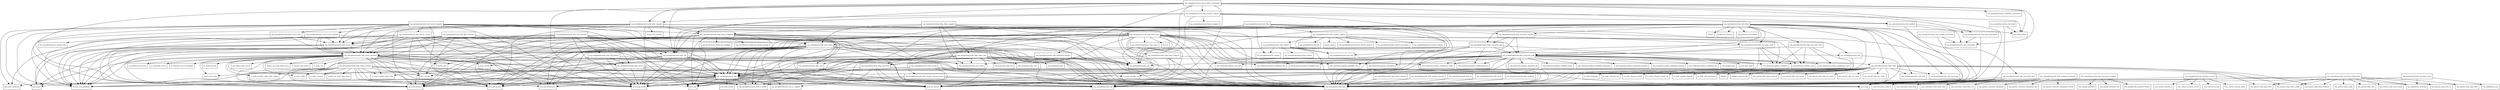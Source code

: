 digraph spring_web_5_0_2_RELEASE_package_dependencies {
  node [shape = box, fontsize=10.0];
  org_springframework_http -> java_lang;
  org_springframework_http -> java_lang_invoke;
  org_springframework_http -> java_nio_charset;
  org_springframework_http -> java_time;
  org_springframework_http -> java_time_format;
  org_springframework_http -> java_time_temporal;
  org_springframework_http -> java_util;
  org_springframework_http -> java_util_function;
  org_springframework_http -> java_util_stream;
  org_springframework_http -> org_reactivestreams;
  org_springframework_http -> org_springframework_core_io_buffer;
  org_springframework_http -> org_springframework_core_io_support;
  org_springframework_http -> org_springframework_lang;
  org_springframework_http -> org_springframework_util;
  org_springframework_http -> reactor_core_publisher;
  org_springframework_http_client -> io_netty_bootstrap;
  org_springframework_http_client -> io_netty_buffer;
  org_springframework_http_client -> io_netty_channel;
  org_springframework_http_client -> io_netty_channel_nio;
  org_springframework_http_client -> io_netty_channel_socket;
  org_springframework_http_client -> io_netty_channel_socket_nio;
  org_springframework_http_client -> io_netty_handler_codec_http;
  org_springframework_http_client -> io_netty_handler_ssl;
  org_springframework_http_client -> io_netty_handler_timeout;
  org_springframework_http_client -> io_netty_util_concurrent;
  org_springframework_http_client -> java_lang;
  org_springframework_http_client -> java_lang_invoke;
  org_springframework_http_client -> okhttp3;
  org_springframework_http_client -> okhttp3_internal_http;
  org_springframework_http_client -> org_apache_http_client_config;
  org_springframework_http_client -> org_apache_http_client_methods;
  org_springframework_http_client -> org_apache_http_client_protocol;
  org_springframework_http_client -> org_apache_http_concurrent;
  org_springframework_http_client -> org_apache_http_impl_client;
  org_springframework_http_client -> org_apache_http_impl_nio_client;
  org_springframework_http_client -> org_apache_http_nio_client;
  org_springframework_http_client -> org_apache_http_nio_entity;
  org_springframework_http_client -> org_springframework_core_task;
  org_springframework_http_client -> org_springframework_http;
  org_springframework_http_client -> org_springframework_lang;
  org_springframework_http_client -> org_springframework_util;
  org_springframework_http_client -> org_springframework_util_concurrent;
  org_springframework_http_client_reactive -> io_netty_buffer;
  org_springframework_http_client_reactive -> io_netty_channel;
  org_springframework_http_client_reactive -> io_netty_handler_codec_http;
  org_springframework_http_client_reactive -> io_netty_handler_codec_http_cookie;
  org_springframework_http_client_reactive -> java_lang_invoke;
  org_springframework_http_client_reactive -> java_nio_file;
  org_springframework_http_client_reactive -> java_util_function;
  org_springframework_http_client_reactive -> java_util_stream;
  org_springframework_http_client_reactive -> org_reactivestreams;
  org_springframework_http_client_reactive -> org_springframework_core_io_buffer;
  org_springframework_http_client_reactive -> org_springframework_http;
  org_springframework_http_client_reactive -> org_springframework_lang;
  org_springframework_http_client_reactive -> reactor_core_publisher;
  org_springframework_http_client_reactive -> reactor_ipc_netty;
  org_springframework_http_client_reactive -> reactor_ipc_netty_http_client;
  org_springframework_http_client_support -> java_nio_charset;
  org_springframework_http_client_support -> org_springframework_http;
  org_springframework_http_client_support -> org_springframework_http_client;
  org_springframework_http_client_support -> org_springframework_lang;
  org_springframework_http_client_support -> org_springframework_util;
  org_springframework_http_codec -> java_lang_invoke;
  org_springframework_http_codec -> java_nio_charset;
  org_springframework_http_codec -> java_time;
  org_springframework_http_codec -> java_util;
  org_springframework_http_codec -> java_util_function;
  org_springframework_http_codec -> java_util_stream;
  org_springframework_http_codec -> org_reactivestreams;
  org_springframework_http_codec -> org_springframework_core;
  org_springframework_http_codec -> org_springframework_core_codec;
  org_springframework_http_codec -> org_springframework_core_io_buffer;
  org_springframework_http_codec -> org_springframework_core_io_support;
  org_springframework_http_codec -> org_springframework_http;
  org_springframework_http_codec -> org_springframework_http_server_reactive;
  org_springframework_http_codec -> org_springframework_lang;
  org_springframework_http_codec -> org_springframework_util;
  org_springframework_http_codec -> reactor_core_publisher;
  org_springframework_http_codec_json -> com_fasterxml_jackson_annotation;
  org_springframework_http_codec_json -> com_fasterxml_jackson_core;
  org_springframework_http_codec_json -> com_fasterxml_jackson_core_async;
  org_springframework_http_codec_json -> com_fasterxml_jackson_core_util;
  org_springframework_http_codec_json -> com_fasterxml_jackson_databind;
  org_springframework_http_codec_json -> com_fasterxml_jackson_databind_exc;
  org_springframework_http_codec_json -> com_fasterxml_jackson_databind_type;
  org_springframework_http_codec_json -> com_fasterxml_jackson_databind_util;
  org_springframework_http_codec_json -> com_fasterxml_jackson_dataformat_smile;
  org_springframework_http_codec_json -> java_io;
  org_springframework_http_codec_json -> java_lang_invoke;
  org_springframework_http_codec_json -> java_nio_charset;
  org_springframework_http_codec_json -> java_util_function;
  org_springframework_http_codec_json -> java_util_stream;
  org_springframework_http_codec_json -> org_reactivestreams;
  org_springframework_http_codec_json -> org_springframework_core;
  org_springframework_http_codec_json -> org_springframework_core_codec;
  org_springframework_http_codec_json -> org_springframework_core_io_buffer;
  org_springframework_http_codec_json -> org_springframework_http_codec;
  org_springframework_http_codec_json -> org_springframework_http_converter_json;
  org_springframework_http_codec_json -> org_springframework_http_server_reactive;
  org_springframework_http_codec_json -> org_springframework_lang;
  org_springframework_http_codec_json -> org_springframework_util;
  org_springframework_http_codec_json -> reactor_core_publisher;
  org_springframework_http_codec_multipart -> java_lang_invoke;
  org_springframework_http_codec_multipart -> java_nio_charset;
  org_springframework_http_codec_multipart -> java_nio_file;
  org_springframework_http_codec_multipart -> java_util;
  org_springframework_http_codec_multipart -> java_util_function;
  org_springframework_http_codec_multipart -> java_util_stream;
  org_springframework_http_codec_multipart -> org_reactivestreams;
  org_springframework_http_codec_multipart -> org_springframework_core;
  org_springframework_http_codec_multipart -> org_springframework_core_codec;
  org_springframework_http_codec_multipart -> org_springframework_core_io_buffer;
  org_springframework_http_codec_multipart -> org_springframework_http;
  org_springframework_http_codec_multipart -> org_springframework_http_codec;
  org_springframework_http_codec_multipart -> org_springframework_lang;
  org_springframework_http_codec_multipart -> org_springframework_util;
  org_springframework_http_codec_multipart -> org_synchronoss_cloud_nio_multipart;
  org_springframework_http_codec_multipart -> org_synchronoss_cloud_nio_stream_storage;
  org_springframework_http_codec_multipart -> reactor_core;
  org_springframework_http_codec_multipart -> reactor_core_publisher;
  org_springframework_http_codec_support -> org_springframework_core;
  org_springframework_http_codec_support -> org_springframework_core_codec;
  org_springframework_http_codec_support -> org_springframework_http_codec;
  org_springframework_http_codec_support -> org_springframework_http_codec_json;
  org_springframework_http_codec_support -> org_springframework_http_codec_multipart;
  org_springframework_http_codec_support -> org_springframework_http_codec_xml;
  org_springframework_http_codec_support -> org_springframework_lang;
  org_springframework_http_codec_xml -> com_fasterxml_aalto;
  org_springframework_http_codec_xml -> com_fasterxml_aalto_evt;
  org_springframework_http_codec_xml -> com_fasterxml_aalto_stax;
  org_springframework_http_codec_xml -> java_lang_invoke;
  org_springframework_http_codec_xml -> java_nio_charset;
  org_springframework_http_codec_xml -> java_util_function;
  org_springframework_http_codec_xml -> org_reactivestreams;
  org_springframework_http_codec_xml -> org_springframework_core;
  org_springframework_http_codec_xml -> org_springframework_core_codec;
  org_springframework_http_codec_xml -> org_springframework_core_io_buffer;
  org_springframework_http_codec_xml -> org_springframework_lang;
  org_springframework_http_codec_xml -> org_springframework_util;
  org_springframework_http_codec_xml -> reactor_core_publisher;
  org_springframework_http_converter -> java_nio_charset;
  org_springframework_http_converter -> java_util;
  org_springframework_http_converter -> org_springframework_core_io_support;
  org_springframework_http_converter -> org_springframework_http;
  org_springframework_http_converter -> org_springframework_lang;
  org_springframework_http_converter -> org_springframework_util;
  org_springframework_http_converter_cbor -> com_fasterxml_jackson_core;
  org_springframework_http_converter_cbor -> com_fasterxml_jackson_databind;
  org_springframework_http_converter_cbor -> com_fasterxml_jackson_dataformat_cbor;
  org_springframework_http_converter_cbor -> org_springframework_http_converter_json;
  org_springframework_http_converter_cbor -> org_springframework_lang;
  org_springframework_http_converter_feed -> com_rometools_rome_feed;
  org_springframework_http_converter_feed -> com_rometools_rome_feed_atom;
  org_springframework_http_converter_feed -> com_rometools_rome_feed_rss;
  org_springframework_http_converter_feed -> com_rometools_rome_io;
  org_springframework_http_converter_feed -> java_nio_charset;
  org_springframework_http_converter_feed -> org_springframework_lang;
  org_springframework_http_converter_json -> com_fasterxml_jackson_annotation;
  org_springframework_http_converter_json -> com_fasterxml_jackson_core;
  org_springframework_http_converter_json -> com_fasterxml_jackson_core_util;
  org_springframework_http_converter_json -> com_fasterxml_jackson_databind;
  org_springframework_http_converter_json -> com_fasterxml_jackson_databind_cfg;
  org_springframework_http_converter_json -> com_fasterxml_jackson_databind_deser;
  org_springframework_http_converter_json -> com_fasterxml_jackson_databind_exc;
  org_springframework_http_converter_json -> com_fasterxml_jackson_databind_introspect;
  org_springframework_http_converter_json -> com_fasterxml_jackson_databind_jsontype;
  org_springframework_http_converter_json -> com_fasterxml_jackson_databind_module;
  org_springframework_http_converter_json -> com_fasterxml_jackson_databind_ser;
  org_springframework_http_converter_json -> com_fasterxml_jackson_databind_type;
  org_springframework_http_converter_json -> com_fasterxml_jackson_databind_util;
  org_springframework_http_converter_json -> com_fasterxml_jackson_dataformat_cbor;
  org_springframework_http_converter_json -> com_fasterxml_jackson_dataformat_smile;
  org_springframework_http_converter_json -> com_fasterxml_jackson_dataformat_xml;
  org_springframework_http_converter_json -> com_google_gson;
  org_springframework_http_converter_json -> java_nio_charset;
  org_springframework_http_converter_json -> javax_json_bind;
  org_springframework_http_converter_json -> org_springframework_core;
  org_springframework_http_converter_json -> org_springframework_http_converter;
  org_springframework_http_converter_json -> org_springframework_lang;
  org_springframework_http_converter_json -> org_springframework_util;
  org_springframework_http_converter_protobuf -> com_google_protobuf;
  org_springframework_http_converter_protobuf -> com_google_protobuf_util;
  org_springframework_http_converter_protobuf -> com_googlecode_protobuf_format;
  org_springframework_http_converter_protobuf -> java_nio_charset;
  org_springframework_http_converter_protobuf -> org_springframework_lang;
  org_springframework_http_converter_smile -> com_fasterxml_jackson_core;
  org_springframework_http_converter_smile -> com_fasterxml_jackson_databind;
  org_springframework_http_converter_smile -> com_fasterxml_jackson_dataformat_smile;
  org_springframework_http_converter_smile -> org_springframework_http_converter_json;
  org_springframework_http_converter_smile -> org_springframework_lang;
  org_springframework_http_converter_support -> org_springframework_http_converter_json;
  org_springframework_http_converter_support -> org_springframework_http_converter_smile;
  org_springframework_http_converter_support -> org_springframework_http_converter_xml;
  org_springframework_http_converter_support -> org_springframework_lang;
  org_springframework_http_converter_xml -> com_fasterxml_jackson_databind;
  org_springframework_http_converter_xml -> com_fasterxml_jackson_dataformat_xml;
  org_springframework_http_converter_xml -> java_lang_invoke;
  org_springframework_http_converter_xml -> org_springframework_http_converter;
  org_springframework_http_converter_xml -> org_springframework_http_converter_json;
  org_springframework_http_converter_xml -> org_springframework_lang;
  org_springframework_http_converter_xml -> org_springframework_util;
  org_springframework_http_server -> java_lang_invoke;
  org_springframework_http_server -> java_nio_charset;
  org_springframework_http_server -> java_util_function;
  org_springframework_http_server -> java_util_stream;
  org_springframework_http_server -> org_springframework_http;
  org_springframework_http_server -> org_springframework_lang;
  org_springframework_http_server_reactive -> io_netty_buffer;
  org_springframework_http_server_reactive -> io_netty_channel;
  org_springframework_http_server_reactive -> io_netty_handler_codec_http;
  org_springframework_http_server_reactive -> io_netty_handler_codec_http_cookie;
  org_springframework_http_server_reactive -> io_netty_handler_ssl;
  org_springframework_http_server_reactive -> io_netty_util;
  org_springframework_http_server_reactive -> io_undertow_connector;
  org_springframework_http_server_reactive -> io_undertow_server;
  org_springframework_http_server_reactive -> io_undertow_server_handlers;
  org_springframework_http_server_reactive -> io_undertow_util;
  org_springframework_http_server_reactive -> java_lang_invoke;
  org_springframework_http_server_reactive -> java_nio_file;
  org_springframework_http_server_reactive -> java_time;
  org_springframework_http_server_reactive -> java_util;
  org_springframework_http_server_reactive -> java_util_function;
  org_springframework_http_server_reactive -> java_util_stream;
  org_springframework_http_server_reactive -> javax_servlet;
  org_springframework_http_server_reactive -> org_eclipse_jetty_server;
  org_springframework_http_server_reactive -> org_reactivestreams;
  org_springframework_http_server_reactive -> org_springframework_core_io_buffer;
  org_springframework_http_server_reactive -> org_springframework_http;
  org_springframework_http_server_reactive -> org_springframework_http_server;
  org_springframework_http_server_reactive -> org_springframework_lang;
  org_springframework_http_server_reactive -> reactor_core;
  org_springframework_http_server_reactive -> reactor_core_publisher;
  org_springframework_http_server_reactive -> reactor_ipc_netty;
  org_springframework_http_server_reactive -> reactor_ipc_netty_http_server;
  org_springframework_http_server_reactive -> reactor_util_context;
  org_springframework_remoting_caucho -> com_caucho_hessian;
  org_springframework_remoting_caucho -> com_caucho_hessian_client;
  org_springframework_remoting_caucho -> com_caucho_hessian_io;
  org_springframework_remoting_caucho -> com_caucho_hessian_server;
  org_springframework_remoting_caucho -> org_aopalliance_intercept;
  org_springframework_remoting_caucho -> org_springframework_lang;
  org_springframework_remoting_httpinvoker -> java_lang;
  org_springframework_remoting_httpinvoker -> org_aopalliance_intercept;
  org_springframework_remoting_httpinvoker -> org_apache_http_client_config;
  org_springframework_remoting_httpinvoker -> org_apache_http_client_methods;
  org_springframework_remoting_httpinvoker -> org_apache_http_config;
  org_springframework_remoting_httpinvoker -> org_apache_http_conn;
  org_springframework_remoting_httpinvoker -> org_apache_http_conn_socket;
  org_springframework_remoting_httpinvoker -> org_apache_http_conn_ssl;
  org_springframework_remoting_httpinvoker -> org_apache_http_impl_client;
  org_springframework_remoting_httpinvoker -> org_apache_http_impl_conn;
  org_springframework_remoting_httpinvoker -> org_springframework_lang;
  org_springframework_remoting_jaxws -> org_aopalliance_aop;
  org_springframework_remoting_jaxws -> org_aopalliance_intercept;
  org_springframework_remoting_jaxws -> org_springframework_lang;
  org_springframework_web -> java_lang;
  org_springframework_web -> org_springframework_lang;
  org_springframework_web_accept -> java_lang;
  org_springframework_web_accept -> java_util;
  org_springframework_web_accept -> org_springframework_http;
  org_springframework_web_accept -> org_springframework_lang;
  org_springframework_web_bind -> java_lang_reflect;
  org_springframework_web_bind -> org_springframework_lang;
  org_springframework_web_bind_annotation -> org_springframework_core_annotation;
  org_springframework_web_bind_annotation -> org_springframework_lang;
  org_springframework_web_bind_support -> java_lang;
  org_springframework_web_bind_support -> java_lang_invoke;
  org_springframework_web_bind_support -> java_lang_reflect;
  org_springframework_web_bind_support -> java_util_function;
  org_springframework_web_bind_support -> java_util_stream;
  org_springframework_web_bind_support -> org_springframework_http_codec_multipart;
  org_springframework_web_bind_support -> org_springframework_http_server_reactive;
  org_springframework_web_bind_support -> org_springframework_lang;
  org_springframework_web_bind_support -> org_springframework_web_server;
  org_springframework_web_bind_support -> reactor_core_publisher;
  org_springframework_web_bind_support -> reactor_util_function;
  org_springframework_web_client -> java_lang;
  org_springframework_web_client -> java_nio_charset;
  org_springframework_web_client -> kotlin;
  org_springframework_web_client -> kotlin_jvm_internal;
  org_springframework_web_client -> org_jetbrains_annotations;
  org_springframework_web_client -> org_springframework_core;
  org_springframework_web_client -> org_springframework_core_task;
  org_springframework_web_client -> org_springframework_http;
  org_springframework_web_client -> org_springframework_http_client;
  org_springframework_web_client -> org_springframework_http_client_support;
  org_springframework_web_client -> org_springframework_http_converter;
  org_springframework_web_client -> org_springframework_http_converter_cbor;
  org_springframework_web_client -> org_springframework_http_converter_feed;
  org_springframework_web_client -> org_springframework_http_converter_json;
  org_springframework_web_client -> org_springframework_http_converter_smile;
  org_springframework_web_client -> org_springframework_http_converter_support;
  org_springframework_web_client -> org_springframework_http_converter_xml;
  org_springframework_web_client -> org_springframework_lang;
  org_springframework_web_client -> org_springframework_util_concurrent;
  org_springframework_web_client -> org_springframework_web_util;
  org_springframework_web_client_support -> org_springframework_lang;
  org_springframework_web_context -> org_springframework_beans_factory;
  org_springframework_web_context -> org_springframework_context;
  org_springframework_web_context -> org_springframework_core_env;
  org_springframework_web_context -> org_springframework_lang;
  org_springframework_web_context -> org_springframework_web;
  org_springframework_web_context_annotation -> org_springframework_core_annotation;
  org_springframework_web_context_annotation -> org_springframework_lang;
  org_springframework_web_context_request -> org_springframework_lang;
  org_springframework_web_context_request_async -> java_lang;
  org_springframework_web_context_request_async -> java_lang_invoke;
  org_springframework_web_context_request_async -> java_util_function;
  org_springframework_web_context_request_async -> org_springframework_lang;
  org_springframework_web_context_support -> groovy_lang;
  org_springframework_web_context_support -> org_springframework_beans_factory_groovy;
  org_springframework_web_context_support -> org_springframework_context_annotation;
  org_springframework_web_context_support -> org_springframework_context_support;
  org_springframework_web_context_support -> org_springframework_core_env;
  org_springframework_web_context_support -> org_springframework_jndi;
  org_springframework_web_context_support -> org_springframework_lang;
  org_springframework_web_context_support -> org_springframework_web_context;
  org_springframework_web_cors -> java_nio_charset;
  org_springframework_web_cors -> org_springframework_http;
  org_springframework_web_cors -> org_springframework_lang;
  org_springframework_web_cors_reactive -> java_lang_invoke;
  org_springframework_web_cors_reactive -> java_util;
  org_springframework_web_cors_reactive -> java_util_function;
  org_springframework_web_cors_reactive -> java_util_stream;
  org_springframework_web_cors_reactive -> org_springframework_http;
  org_springframework_web_cors_reactive -> org_springframework_http_server;
  org_springframework_web_cors_reactive -> org_springframework_http_server_reactive;
  org_springframework_web_cors_reactive -> org_springframework_lang;
  org_springframework_web_cors_reactive -> org_springframework_web_cors;
  org_springframework_web_cors_reactive -> org_springframework_web_server;
  org_springframework_web_cors_reactive -> org_springframework_web_util;
  org_springframework_web_cors_reactive -> org_springframework_web_util_pattern;
  org_springframework_web_cors_reactive -> reactor_core_publisher;
  org_springframework_web_filter -> org_springframework_context;
  org_springframework_web_filter -> org_springframework_core_env;
  org_springframework_web_filter -> org_springframework_http;
  org_springframework_web_filter -> org_springframework_http_converter_support;
  org_springframework_web_filter -> org_springframework_lang;
  org_springframework_web_filter -> org_springframework_web_context_request_async;
  org_springframework_web_filter -> org_springframework_web_context_support;
  org_springframework_web_filter -> org_springframework_web_cors;
  org_springframework_web_filter -> org_springframework_web_util;
  org_springframework_web_filter_reactive -> java_lang_invoke;
  org_springframework_web_filter_reactive -> java_util_function;
  org_springframework_web_filter_reactive -> java_util_stream;
  org_springframework_web_filter_reactive -> org_springframework_http;
  org_springframework_web_filter_reactive -> org_springframework_http_server_reactive;
  org_springframework_web_filter_reactive -> org_springframework_lang;
  org_springframework_web_filter_reactive -> org_springframework_web_server;
  org_springframework_web_filter_reactive -> org_springframework_web_util;
  org_springframework_web_filter_reactive -> reactor_core_publisher;
  org_springframework_web_jsf -> org_springframework_lang;
  org_springframework_web_jsf_el -> org_springframework_lang;
  org_springframework_web_method -> org_springframework_core_annotation;
  org_springframework_web_method -> org_springframework_lang;
  org_springframework_web_method -> org_springframework_web_bind_annotation;
  org_springframework_web_method_annotation -> java_lang_invoke;
  org_springframework_web_method_annotation -> java_lang_reflect;
  org_springframework_web_method_annotation -> java_util;
  org_springframework_web_method_annotation -> java_util_function;
  org_springframework_web_method_annotation -> org_springframework_core;
  org_springframework_web_method_annotation -> org_springframework_core_annotation;
  org_springframework_web_method_annotation -> org_springframework_lang;
  org_springframework_web_method_annotation -> org_springframework_util;
  org_springframework_web_method_annotation -> org_springframework_validation_annotation;
  org_springframework_web_method_annotation -> org_springframework_web_bind_annotation;
  org_springframework_web_method_annotation -> org_springframework_web_bind_support;
  org_springframework_web_method_annotation -> org_springframework_web_method;
  org_springframework_web_method_annotation -> org_springframework_web_method_support;
  org_springframework_web_method_annotation -> org_springframework_web_multipart_support;
  org_springframework_web_method_annotation -> org_springframework_web_util;
  org_springframework_web_method_support -> java_lang_reflect;
  org_springframework_web_method_support -> org_springframework_core;
  org_springframework_web_method_support -> org_springframework_format_support;
  org_springframework_web_method_support -> org_springframework_lang;
  org_springframework_web_method_support -> org_springframework_web_bind_support;
  org_springframework_web_method_support -> org_springframework_web_method;
  org_springframework_web_method_support -> org_springframework_web_util;
  org_springframework_web_multipart -> org_springframework_lang;
  org_springframework_web_multipart_commons -> org_apache_commons_fileupload;
  org_springframework_web_multipart_commons -> org_apache_commons_fileupload_disk;
  org_springframework_web_multipart_commons -> org_apache_commons_fileupload_servlet;
  org_springframework_web_multipart_commons -> org_springframework_lang;
  org_springframework_web_multipart_commons -> org_springframework_util;
  org_springframework_web_multipart_support -> java_nio_file;
  org_springframework_web_multipart_support -> org_springframework_core;
  org_springframework_web_multipart_support -> org_springframework_http;
  org_springframework_web_multipart_support -> org_springframework_lang;
  org_springframework_web_server -> java_time;
  org_springframework_web_server -> java_util_function;
  org_springframework_web_server -> org_springframework_http_server_reactive;
  org_springframework_web_server -> org_springframework_lang;
  org_springframework_web_server -> reactor_core_publisher;
  org_springframework_web_server_adapter -> java_lang_invoke;
  org_springframework_web_server_adapter -> java_time;
  org_springframework_web_server_adapter -> java_time_temporal;
  org_springframework_web_server_adapter -> java_util;
  org_springframework_web_server_adapter -> java_util_function;
  org_springframework_web_server_adapter -> java_util_stream;
  org_springframework_web_server_adapter -> org_springframework_core;
  org_springframework_web_server_adapter -> org_springframework_http;
  org_springframework_web_server_adapter -> org_springframework_http_codec;
  org_springframework_web_server_adapter -> org_springframework_http_codec_multipart;
  org_springframework_web_server_adapter -> org_springframework_http_server_reactive;
  org_springframework_web_server_adapter -> org_springframework_lang;
  org_springframework_web_server_adapter -> org_springframework_web;
  org_springframework_web_server_adapter -> org_springframework_web_server;
  org_springframework_web_server_adapter -> org_springframework_web_server_handler;
  org_springframework_web_server_adapter -> org_springframework_web_server_i18n;
  org_springframework_web_server_adapter -> org_springframework_web_server_session;
  org_springframework_web_server_adapter -> reactor_core_publisher;
  org_springframework_web_server_handler -> java_lang_invoke;
  org_springframework_web_server_handler -> java_util_function;
  org_springframework_web_server_handler -> org_springframework_http_server_reactive;
  org_springframework_web_server_handler -> org_springframework_lang;
  org_springframework_web_server_handler -> org_springframework_web_server;
  org_springframework_web_server_handler -> reactor_core_publisher;
  org_springframework_web_server_i18n -> org_springframework_context_i18n;
  org_springframework_web_server_i18n -> org_springframework_http_server_reactive;
  org_springframework_web_server_i18n -> org_springframework_lang;
  org_springframework_web_server_i18n -> org_springframework_web_server;
  org_springframework_web_server_session -> java_lang_invoke;
  org_springframework_web_server_session -> java_time;
  org_springframework_web_server_session -> java_time_temporal;
  org_springframework_web_server_session -> java_util_function;
  org_springframework_web_server_session -> java_util_stream;
  org_springframework_web_server_session -> org_reactivestreams;
  org_springframework_web_server_session -> org_springframework_http;
  org_springframework_web_server_session -> org_springframework_http_server;
  org_springframework_web_server_session -> org_springframework_http_server_reactive;
  org_springframework_web_server_session -> org_springframework_lang;
  org_springframework_web_server_session -> org_springframework_util;
  org_springframework_web_server_session -> org_springframework_web_server;
  org_springframework_web_server_session -> reactor_core_publisher;
  org_springframework_web_util -> java_lang_invoke;
  org_springframework_web_util -> java_nio_charset;
  org_springframework_web_util -> java_util_function;
  org_springframework_web_util -> java_util_stream;
  org_springframework_web_util -> javax_servlet;
  org_springframework_web_util -> org_springframework_http;
  org_springframework_web_util -> org_springframework_lang;
  org_springframework_web_util -> org_springframework_util;
  org_springframework_web_util_pattern -> java_lang_invoke;
  org_springframework_web_util_pattern -> java_util_function;
  org_springframework_web_util_pattern -> org_springframework_http_server;
  org_springframework_web_util_pattern -> org_springframework_lang;
}
